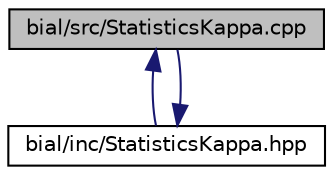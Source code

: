 digraph "bial/src/StatisticsKappa.cpp"
{
  edge [fontname="Helvetica",fontsize="10",labelfontname="Helvetica",labelfontsize="10"];
  node [fontname="Helvetica",fontsize="10",shape=record];
  Node1 [label="bial/src/StatisticsKappa.cpp",height=0.2,width=0.4,color="black", fillcolor="grey75", style="filled", fontcolor="black"];
  Node1 -> Node2 [dir="back",color="midnightblue",fontsize="10",style="solid",fontname="Helvetica"];
  Node2 [label="bial/inc/StatisticsKappa.hpp",height=0.2,width=0.4,color="black", fillcolor="white", style="filled",URL="$_statistics_kappa_8hpp.html"];
  Node2 -> Node1 [dir="back",color="midnightblue",fontsize="10",style="solid",fontname="Helvetica"];
}
